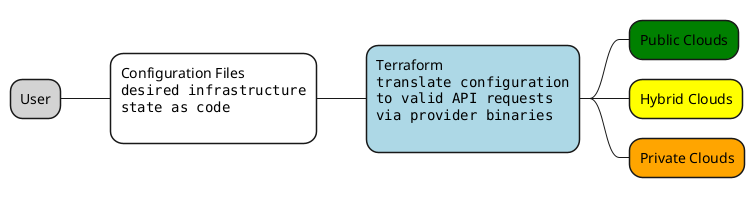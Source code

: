 @startmindmap
*[#lightgrey] User
**[#white]:Configuration Files
<code>
desired infrastructure
state as code
</code>
;
***[#lightblue]:Terraform
<code>
translate configuration
to valid API requests
via provider binaries
</code>
;
****[#green] Public Clouds
****[#yellow] Hybrid Clouds
****[#orange] Private Clouds
@endmindmap